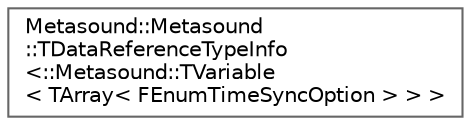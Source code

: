 digraph "Graphical Class Hierarchy"
{
 // INTERACTIVE_SVG=YES
 // LATEX_PDF_SIZE
  bgcolor="transparent";
  edge [fontname=Helvetica,fontsize=10,labelfontname=Helvetica,labelfontsize=10];
  node [fontname=Helvetica,fontsize=10,shape=box,height=0.2,width=0.4];
  rankdir="LR";
  Node0 [id="Node000000",label="Metasound::Metasound\l::TDataReferenceTypeInfo\l\<::Metasound::TVariable\l\< TArray\< FEnumTimeSyncOption \> \> \>",height=0.2,width=0.4,color="grey40", fillcolor="white", style="filled",URL="$d6/d0a/structMetasound_1_1_1_1Metasound_1_1TDataReferenceTypeInfo_3_1_1Metasound_1_1TVariable_3_01TArra3d6deb981b5c2bc4a1f0277e389c5674.html",tooltip=" "];
}
